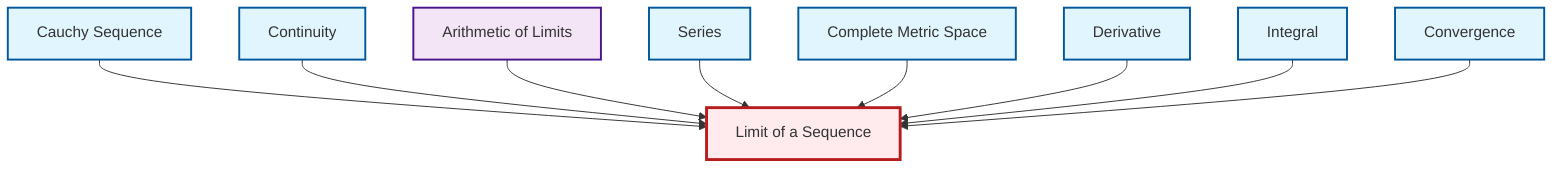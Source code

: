 graph TD
    classDef definition fill:#e1f5fe,stroke:#01579b,stroke-width:2px
    classDef theorem fill:#f3e5f5,stroke:#4a148c,stroke-width:2px
    classDef axiom fill:#fff3e0,stroke:#e65100,stroke-width:2px
    classDef example fill:#e8f5e9,stroke:#1b5e20,stroke-width:2px
    classDef current fill:#ffebee,stroke:#b71c1c,stroke-width:3px
    def-derivative["Derivative"]:::definition
    def-continuity["Continuity"]:::definition
    def-cauchy-sequence["Cauchy Sequence"]:::definition
    thm-limit-arithmetic["Arithmetic of Limits"]:::theorem
    def-series["Series"]:::definition
    def-complete-metric-space["Complete Metric Space"]:::definition
    def-convergence["Convergence"]:::definition
    def-limit["Limit of a Sequence"]:::definition
    def-integral["Integral"]:::definition
    def-cauchy-sequence --> def-limit
    def-continuity --> def-limit
    thm-limit-arithmetic --> def-limit
    def-series --> def-limit
    def-complete-metric-space --> def-limit
    def-derivative --> def-limit
    def-integral --> def-limit
    def-convergence --> def-limit
    class def-limit current